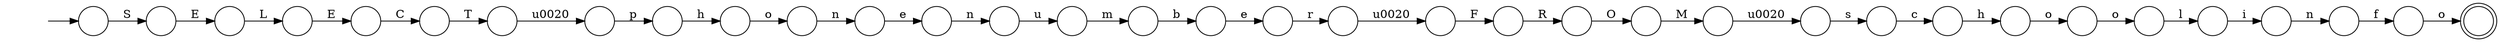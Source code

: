 digraph Automaton {
  rankdir = LR;
  0 [shape=circle,label=""];
  0 -> 11 [label="h"]
  1 [shape=circle,label=""];
  1 -> 32 [label="o"]
  2 [shape=circle,label=""];
  2 -> 20 [label="E"]
  3 [shape=circle,label=""];
  3 -> 17 [label="O"]
  4 [shape=circle,label=""];
  4 -> 19 [label="E"]
  5 [shape=circle,label=""];
  5 -> 3 [label="R"]
  6 [shape=circle,label=""];
  6 -> 33 [label="o"]
  7 [shape=circle,label=""];
  7 -> 26 [label="m"]
  8 [shape=circle,label=""];
  8 -> 5 [label="F"]
  9 [shape=circle,label=""];
  9 -> 29 [label="n"]
  10 [shape=circle,label=""];
  10 -> 16 [label="T"]
  11 [shape=circle,label=""];
  11 -> 6 [label="o"]
  12 [shape=circle,label=""];
  12 -> 7 [label="u"]
  13 [shape=circle,label=""];
  13 -> 9 [label="i"]
  14 [shape=circle,label=""];
  14 -> 12 [label="n"]
  15 [shape=circle,label=""];
  15 -> 30 [label="e"]
  16 [shape=circle,label=""];
  16 -> 24 [label="\u0020"]
  17 [shape=circle,label=""];
  17 -> 27 [label="M"]
  18 [shape=circle,label=""];
  18 -> 0 [label="c"]
  19 [shape=circle,label=""];
  19 -> 10 [label="C"]
  20 [shape=circle,label=""];
  20 -> 4 [label="L"]
  21 [shape=circle,label=""];
  21 -> 22 [label="n"]
  22 [shape=circle,label=""];
  22 -> 14 [label="e"]
  23 [shape=circle,label=""];
  23 -> 21 [label="o"]
  24 [shape=circle,label=""];
  24 -> 25 [label="p"]
  25 [shape=circle,label=""];
  25 -> 23 [label="h"]
  26 [shape=circle,label=""];
  26 -> 15 [label="b"]
  27 [shape=circle,label=""];
  27 -> 34 [label="\u0020"]
  28 [shape=circle,label=""];
  initial [shape=plaintext,label=""];
  initial -> 28
  28 -> 2 [label="S"]
  29 [shape=circle,label=""];
  29 -> 1 [label="f"]
  30 [shape=circle,label=""];
  30 -> 31 [label="r"]
  31 [shape=circle,label=""];
  31 -> 8 [label="\u0020"]
  32 [shape=doublecircle,label=""];
  33 [shape=circle,label=""];
  33 -> 13 [label="l"]
  34 [shape=circle,label=""];
  34 -> 18 [label="s"]
}
